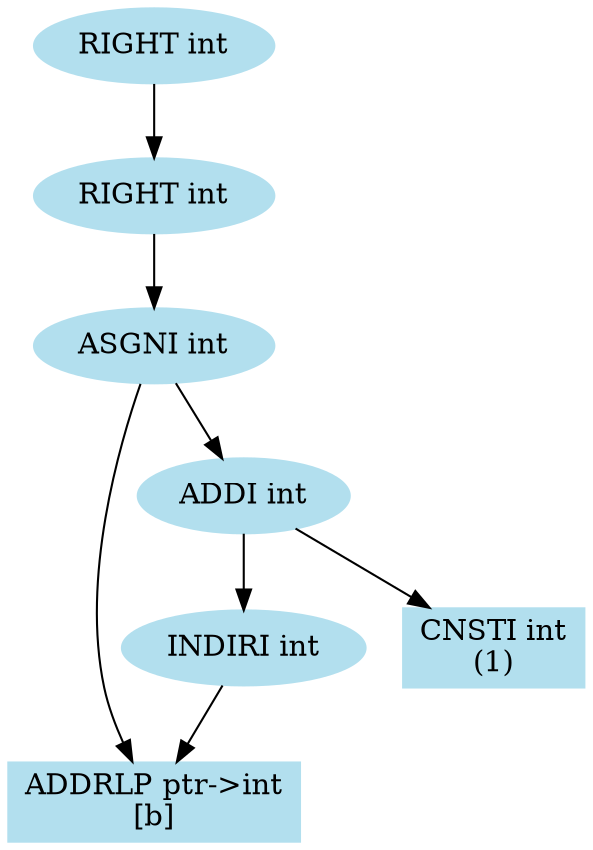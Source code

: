////////////////////////////////////////////////////////////////////////////////
// Generate the dot file for drawing semantic structure of statements

// File name: test.c
// Line number: 5
////////////////////////////////////////////////////////////////////////////////

digraph semantic_dag  {
    node [color=lightblue2, style=filled];

    v1 [label="RIGHT int"];
    v2 [label="RIGHT int"];
    v1 -> v2

    v3 [label="ASGNI int"];
    v2 -> v3

    v4 [label="ADDRLP ptr->int\n\[b\]", shape=box];
    v5 [label="ADDI int"];
    v3 -> v4
    v3 -> v5

    v6 [label="INDIRI int"];
    v7 [label="CNSTI int\n\(1\)", shape=box];
    v5 -> v6
    v5 -> v7

    v6 -> v4

}
